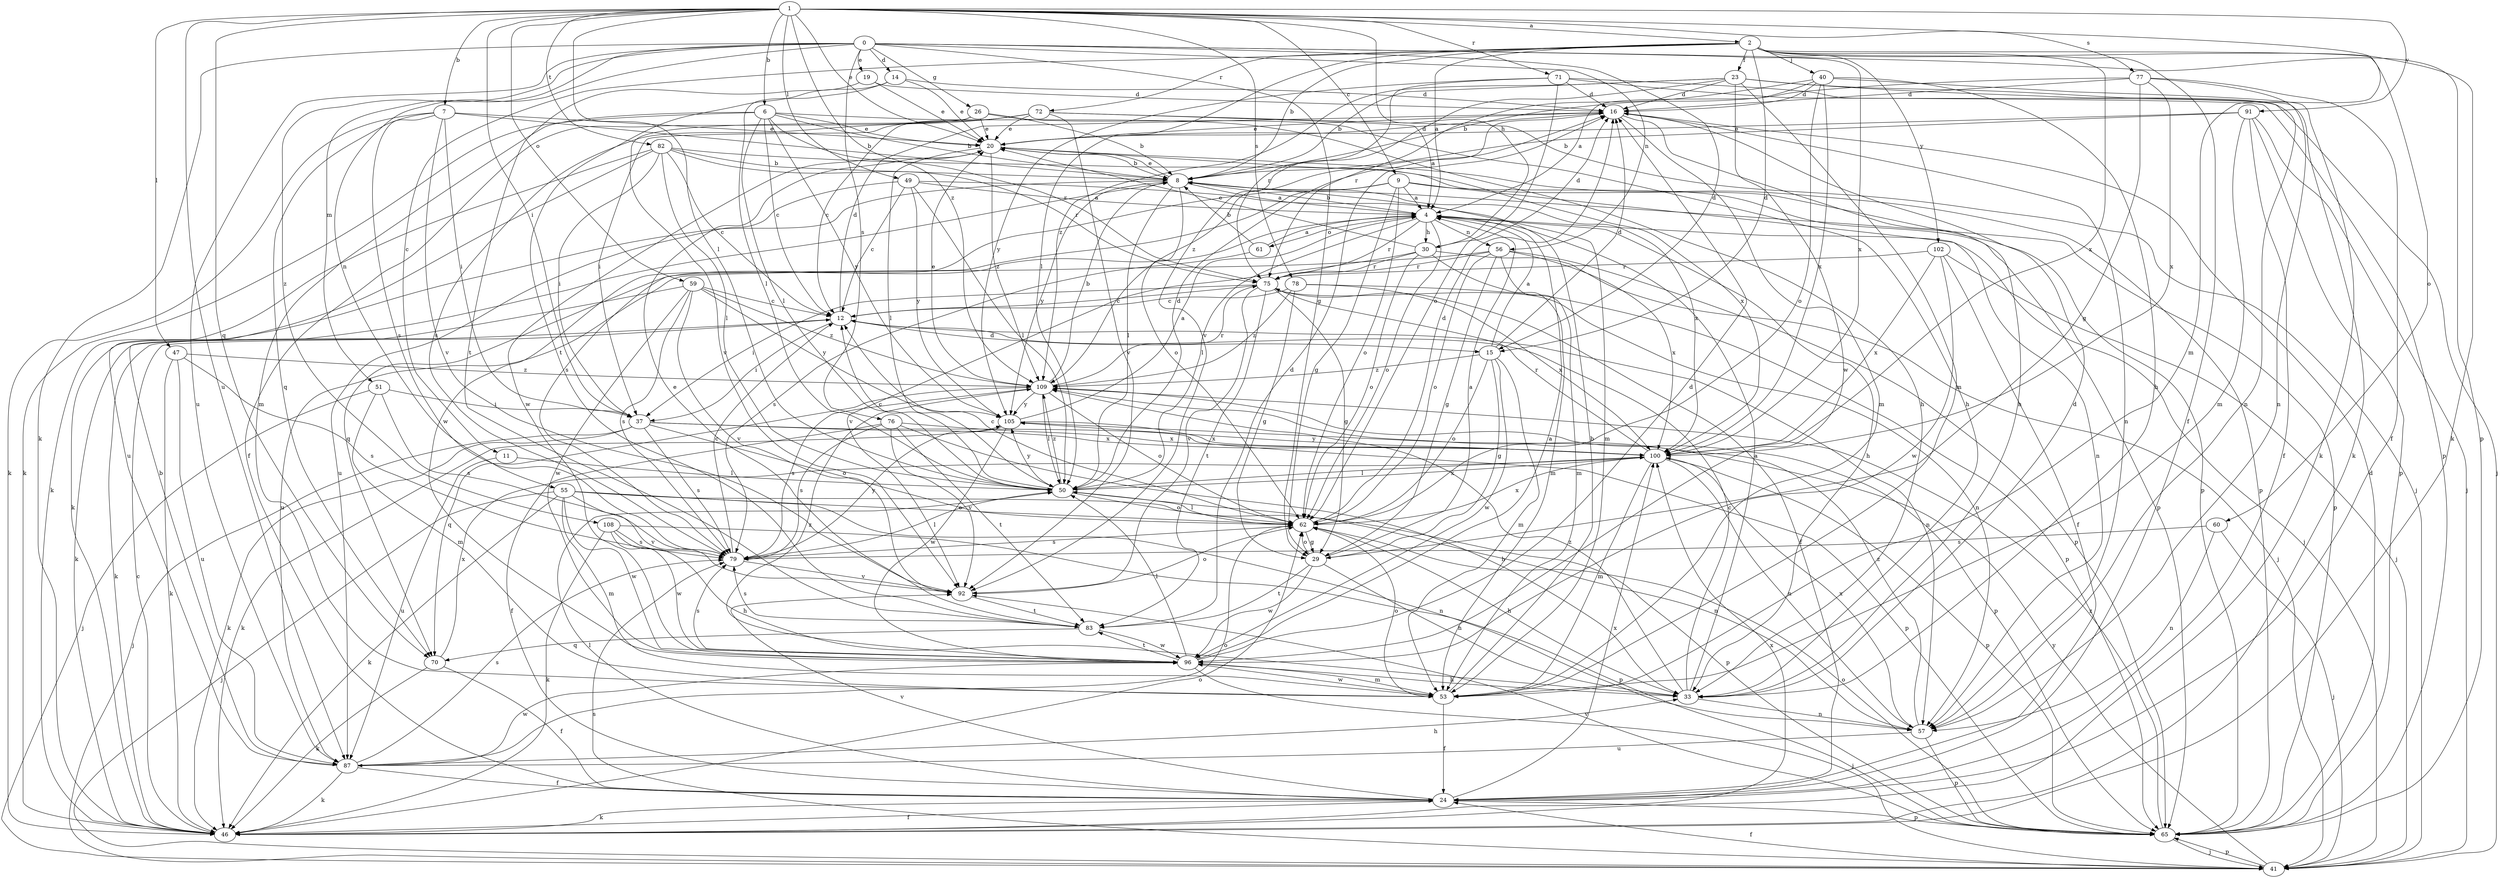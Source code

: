 strict digraph  {
0;
1;
2;
4;
6;
7;
8;
9;
11;
12;
14;
15;
16;
19;
20;
23;
24;
26;
29;
30;
33;
37;
40;
41;
46;
47;
49;
50;
51;
53;
55;
56;
57;
59;
60;
61;
62;
65;
70;
71;
72;
75;
76;
77;
78;
79;
82;
83;
87;
91;
92;
96;
100;
102;
105;
108;
109;
0 -> 14  [label=d];
0 -> 15  [label=d];
0 -> 19  [label=e];
0 -> 26  [label=g];
0 -> 29  [label=g];
0 -> 46  [label=k];
0 -> 51  [label=m];
0 -> 55  [label=n];
0 -> 56  [label=n];
0 -> 65  [label=p];
0 -> 76  [label=s];
0 -> 87  [label=u];
0 -> 100  [label=x];
0 -> 108  [label=z];
1 -> 2  [label=a];
1 -> 6  [label=b];
1 -> 7  [label=b];
1 -> 9  [label=c];
1 -> 20  [label=e];
1 -> 30  [label=h];
1 -> 37  [label=i];
1 -> 47  [label=l];
1 -> 49  [label=l];
1 -> 50  [label=l];
1 -> 53  [label=m];
1 -> 59  [label=o];
1 -> 70  [label=q];
1 -> 71  [label=r];
1 -> 77  [label=s];
1 -> 78  [label=s];
1 -> 82  [label=t];
1 -> 87  [label=u];
1 -> 91  [label=v];
1 -> 109  [label=z];
2 -> 4  [label=a];
2 -> 8  [label=b];
2 -> 11  [label=c];
2 -> 15  [label=d];
2 -> 23  [label=f];
2 -> 24  [label=f];
2 -> 40  [label=j];
2 -> 46  [label=k];
2 -> 50  [label=l];
2 -> 60  [label=o];
2 -> 72  [label=r];
2 -> 100  [label=x];
2 -> 102  [label=y];
4 -> 8  [label=b];
4 -> 30  [label=h];
4 -> 33  [label=h];
4 -> 41  [label=j];
4 -> 50  [label=l];
4 -> 56  [label=n];
4 -> 61  [label=o];
4 -> 62  [label=o];
4 -> 70  [label=q];
4 -> 75  [label=r];
6 -> 8  [label=b];
6 -> 12  [label=c];
6 -> 20  [label=e];
6 -> 33  [label=h];
6 -> 46  [label=k];
6 -> 50  [label=l];
6 -> 53  [label=m];
6 -> 75  [label=r];
6 -> 105  [label=y];
7 -> 8  [label=b];
7 -> 20  [label=e];
7 -> 37  [label=i];
7 -> 46  [label=k];
7 -> 70  [label=q];
7 -> 79  [label=s];
7 -> 92  [label=v];
8 -> 4  [label=a];
8 -> 20  [label=e];
8 -> 46  [label=k];
8 -> 50  [label=l];
8 -> 62  [label=o];
8 -> 65  [label=p];
8 -> 100  [label=x];
8 -> 105  [label=y];
9 -> 4  [label=a];
9 -> 29  [label=g];
9 -> 57  [label=n];
9 -> 62  [label=o];
9 -> 65  [label=p];
9 -> 79  [label=s];
9 -> 96  [label=w];
11 -> 50  [label=l];
11 -> 87  [label=u];
12 -> 15  [label=d];
12 -> 16  [label=d];
12 -> 37  [label=i];
12 -> 46  [label=k];
12 -> 57  [label=n];
14 -> 16  [label=d];
14 -> 20  [label=e];
14 -> 50  [label=l];
14 -> 83  [label=t];
15 -> 4  [label=a];
15 -> 16  [label=d];
15 -> 29  [label=g];
15 -> 53  [label=m];
15 -> 62  [label=o];
15 -> 96  [label=w];
15 -> 109  [label=z];
16 -> 20  [label=e];
16 -> 33  [label=h];
16 -> 53  [label=m];
16 -> 57  [label=n];
16 -> 109  [label=z];
19 -> 16  [label=d];
19 -> 20  [label=e];
19 -> 83  [label=t];
20 -> 8  [label=b];
20 -> 16  [label=d];
20 -> 50  [label=l];
20 -> 65  [label=p];
20 -> 96  [label=w];
20 -> 100  [label=x];
20 -> 109  [label=z];
23 -> 8  [label=b];
23 -> 16  [label=d];
23 -> 46  [label=k];
23 -> 53  [label=m];
23 -> 57  [label=n];
23 -> 92  [label=v];
23 -> 96  [label=w];
23 -> 109  [label=z];
24 -> 46  [label=k];
24 -> 50  [label=l];
24 -> 65  [label=p];
24 -> 92  [label=v];
24 -> 100  [label=x];
26 -> 8  [label=b];
26 -> 20  [label=e];
26 -> 24  [label=f];
26 -> 33  [label=h];
26 -> 92  [label=v];
29 -> 4  [label=a];
29 -> 33  [label=h];
29 -> 62  [label=o];
29 -> 83  [label=t];
29 -> 96  [label=w];
30 -> 16  [label=d];
30 -> 20  [label=e];
30 -> 41  [label=j];
30 -> 53  [label=m];
30 -> 62  [label=o];
30 -> 75  [label=r];
30 -> 92  [label=v];
33 -> 4  [label=a];
33 -> 12  [label=c];
33 -> 16  [label=d];
33 -> 57  [label=n];
33 -> 109  [label=z];
37 -> 41  [label=j];
37 -> 46  [label=k];
37 -> 62  [label=o];
37 -> 65  [label=p];
37 -> 79  [label=s];
37 -> 100  [label=x];
40 -> 4  [label=a];
40 -> 16  [label=d];
40 -> 33  [label=h];
40 -> 46  [label=k];
40 -> 62  [label=o];
40 -> 75  [label=r];
40 -> 100  [label=x];
41 -> 24  [label=f];
41 -> 65  [label=p];
41 -> 79  [label=s];
41 -> 105  [label=y];
46 -> 12  [label=c];
46 -> 24  [label=f];
46 -> 62  [label=o];
46 -> 100  [label=x];
47 -> 46  [label=k];
47 -> 79  [label=s];
47 -> 87  [label=u];
47 -> 109  [label=z];
49 -> 4  [label=a];
49 -> 12  [label=c];
49 -> 50  [label=l];
49 -> 53  [label=m];
49 -> 87  [label=u];
49 -> 105  [label=y];
50 -> 12  [label=c];
50 -> 16  [label=d];
50 -> 57  [label=n];
50 -> 62  [label=o];
50 -> 100  [label=x];
50 -> 105  [label=y];
50 -> 109  [label=z];
51 -> 37  [label=i];
51 -> 41  [label=j];
51 -> 53  [label=m];
51 -> 79  [label=s];
53 -> 8  [label=b];
53 -> 24  [label=f];
53 -> 62  [label=o];
53 -> 96  [label=w];
55 -> 41  [label=j];
55 -> 46  [label=k];
55 -> 53  [label=m];
55 -> 57  [label=n];
55 -> 62  [label=o];
55 -> 65  [label=p];
55 -> 92  [label=v];
55 -> 96  [label=w];
56 -> 29  [label=g];
56 -> 53  [label=m];
56 -> 62  [label=o];
56 -> 65  [label=p];
56 -> 75  [label=r];
56 -> 87  [label=u];
56 -> 100  [label=x];
57 -> 65  [label=p];
57 -> 87  [label=u];
57 -> 100  [label=x];
57 -> 109  [label=z];
59 -> 12  [label=c];
59 -> 46  [label=k];
59 -> 79  [label=s];
59 -> 92  [label=v];
59 -> 96  [label=w];
59 -> 105  [label=y];
59 -> 109  [label=z];
60 -> 41  [label=j];
60 -> 57  [label=n];
60 -> 79  [label=s];
61 -> 4  [label=a];
61 -> 8  [label=b];
61 -> 79  [label=s];
62 -> 12  [label=c];
62 -> 16  [label=d];
62 -> 29  [label=g];
62 -> 33  [label=h];
62 -> 50  [label=l];
62 -> 79  [label=s];
62 -> 100  [label=x];
65 -> 16  [label=d];
65 -> 41  [label=j];
65 -> 62  [label=o];
65 -> 92  [label=v];
65 -> 109  [label=z];
70 -> 24  [label=f];
70 -> 46  [label=k];
70 -> 100  [label=x];
71 -> 16  [label=d];
71 -> 41  [label=j];
71 -> 62  [label=o];
71 -> 65  [label=p];
71 -> 75  [label=r];
71 -> 105  [label=y];
72 -> 4  [label=a];
72 -> 12  [label=c];
72 -> 20  [label=e];
72 -> 37  [label=i];
72 -> 41  [label=j];
72 -> 79  [label=s];
72 -> 92  [label=v];
75 -> 12  [label=c];
75 -> 24  [label=f];
75 -> 29  [label=g];
75 -> 37  [label=i];
75 -> 57  [label=n];
75 -> 83  [label=t];
75 -> 92  [label=v];
76 -> 24  [label=f];
76 -> 33  [label=h];
76 -> 79  [label=s];
76 -> 83  [label=t];
76 -> 92  [label=v];
76 -> 100  [label=x];
77 -> 8  [label=b];
77 -> 16  [label=d];
77 -> 24  [label=f];
77 -> 29  [label=g];
77 -> 57  [label=n];
77 -> 100  [label=x];
78 -> 12  [label=c];
78 -> 29  [label=g];
78 -> 65  [label=p];
78 -> 100  [label=x];
78 -> 109  [label=z];
79 -> 12  [label=c];
79 -> 50  [label=l];
79 -> 92  [label=v];
79 -> 105  [label=y];
82 -> 8  [label=b];
82 -> 12  [label=c];
82 -> 37  [label=i];
82 -> 46  [label=k];
82 -> 50  [label=l];
82 -> 65  [label=p];
82 -> 75  [label=r];
82 -> 87  [label=u];
83 -> 16  [label=d];
83 -> 20  [label=e];
83 -> 70  [label=q];
83 -> 79  [label=s];
83 -> 96  [label=w];
87 -> 8  [label=b];
87 -> 24  [label=f];
87 -> 33  [label=h];
87 -> 46  [label=k];
87 -> 62  [label=o];
87 -> 79  [label=s];
87 -> 96  [label=w];
91 -> 8  [label=b];
91 -> 20  [label=e];
91 -> 24  [label=f];
91 -> 41  [label=j];
91 -> 53  [label=m];
91 -> 65  [label=p];
92 -> 62  [label=o];
92 -> 83  [label=t];
96 -> 4  [label=a];
96 -> 16  [label=d];
96 -> 33  [label=h];
96 -> 41  [label=j];
96 -> 50  [label=l];
96 -> 53  [label=m];
96 -> 79  [label=s];
96 -> 83  [label=t];
96 -> 109  [label=z];
100 -> 50  [label=l];
100 -> 53  [label=m];
100 -> 57  [label=n];
100 -> 65  [label=p];
100 -> 75  [label=r];
100 -> 105  [label=y];
102 -> 24  [label=f];
102 -> 41  [label=j];
102 -> 75  [label=r];
102 -> 96  [label=w];
102 -> 100  [label=x];
105 -> 4  [label=a];
105 -> 46  [label=k];
105 -> 96  [label=w];
105 -> 100  [label=x];
108 -> 33  [label=h];
108 -> 46  [label=k];
108 -> 65  [label=p];
108 -> 79  [label=s];
108 -> 96  [label=w];
109 -> 8  [label=b];
109 -> 20  [label=e];
109 -> 50  [label=l];
109 -> 62  [label=o];
109 -> 65  [label=p];
109 -> 70  [label=q];
109 -> 75  [label=r];
109 -> 79  [label=s];
109 -> 105  [label=y];
}

